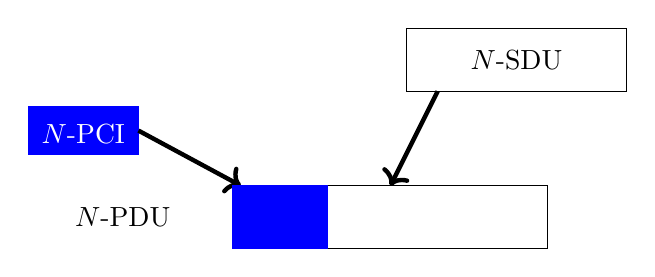 ﻿\begin{tikzpicture}
\draw[blue,fill] (-3.2,1) -- (-1.8,1)-- (-1.8,.4) -- (-3.2,.4)  -- cycle;
\node[white] at (-2.5,.65) {$N$-PCI};
\draw[->,ultra thick] (-1.8,.7) -- (-.5,0);
\draw (1.6,2) -- (4.4,2)-- (4.4,1.2) -- (1.6,1.2)  -- cycle;
\node at (3,1.6) {$N$-SDU};
\draw (0.6,0) -- (3.4,0)-- (3.4,-0.8) -- (0.6,-0.8)  -- cycle;
\draw[->,ultra thick] (2,1.2) -- (1.4,0);
\draw[blue,fill] (-.6,0) -- (0.6,0)-- (0.6,-0.8) -- (-.6,-0.8)  -- cycle;
\node at (-2,-0.4) {$N$-PDU};

\end{tikzpicture}